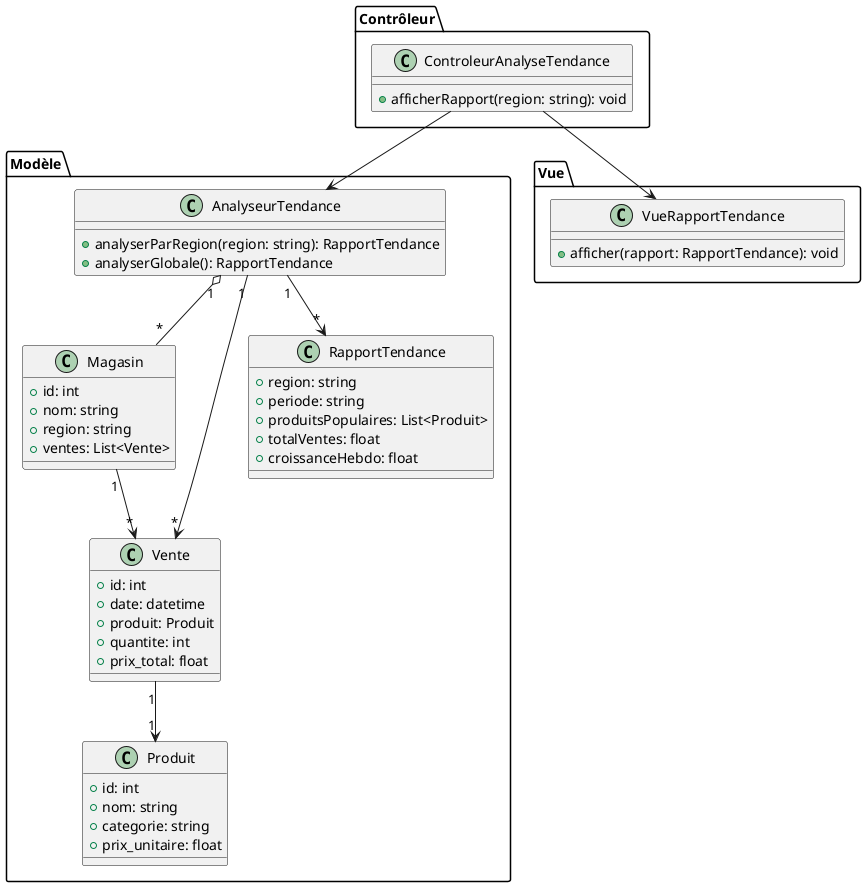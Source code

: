 @startuml

' ======== Modèle ========
package "Modèle" {
    class Magasin {
        +id: int
        +nom: string
        +region: string
        +ventes: List<Vente>
    }

    class Vente {
        +id: int
        +date: datetime
        +produit: Produit
        +quantite: int
        +prix_total: float
    }

    class Produit {
        +id: int
        +nom: string
        +categorie: string
        +prix_unitaire: float
    }

    class RapportTendance {
        +region: string
        +periode: string
        +produitsPopulaires: List<Produit>
        +totalVentes: float
        +croissanceHebdo: float
    }

    class AnalyseurTendance {
        +analyserParRegion(region: string): RapportTendance
        +analyserGlobale(): RapportTendance
    }

    Magasin "1" --> "*" Vente
    Vente "1" --> "1" Produit
    AnalyseurTendance "1" --> "*" Vente
    AnalyseurTendance "1" o-- "*" Magasin
    AnalyseurTendance "1" --> "*" RapportTendance
}

' ======== Contrôleur ========
package "Contrôleur" {
    class ControleurAnalyseTendance {
        +afficherRapport(region: string): void
    }

    ControleurAnalyseTendance --> AnalyseurTendance
}

' ======== Vue ========
package "Vue" {
    class VueRapportTendance {
        +afficher(rapport: RapportTendance): void
    }

    ControleurAnalyseTendance --> VueRapportTendance
}

@enduml
